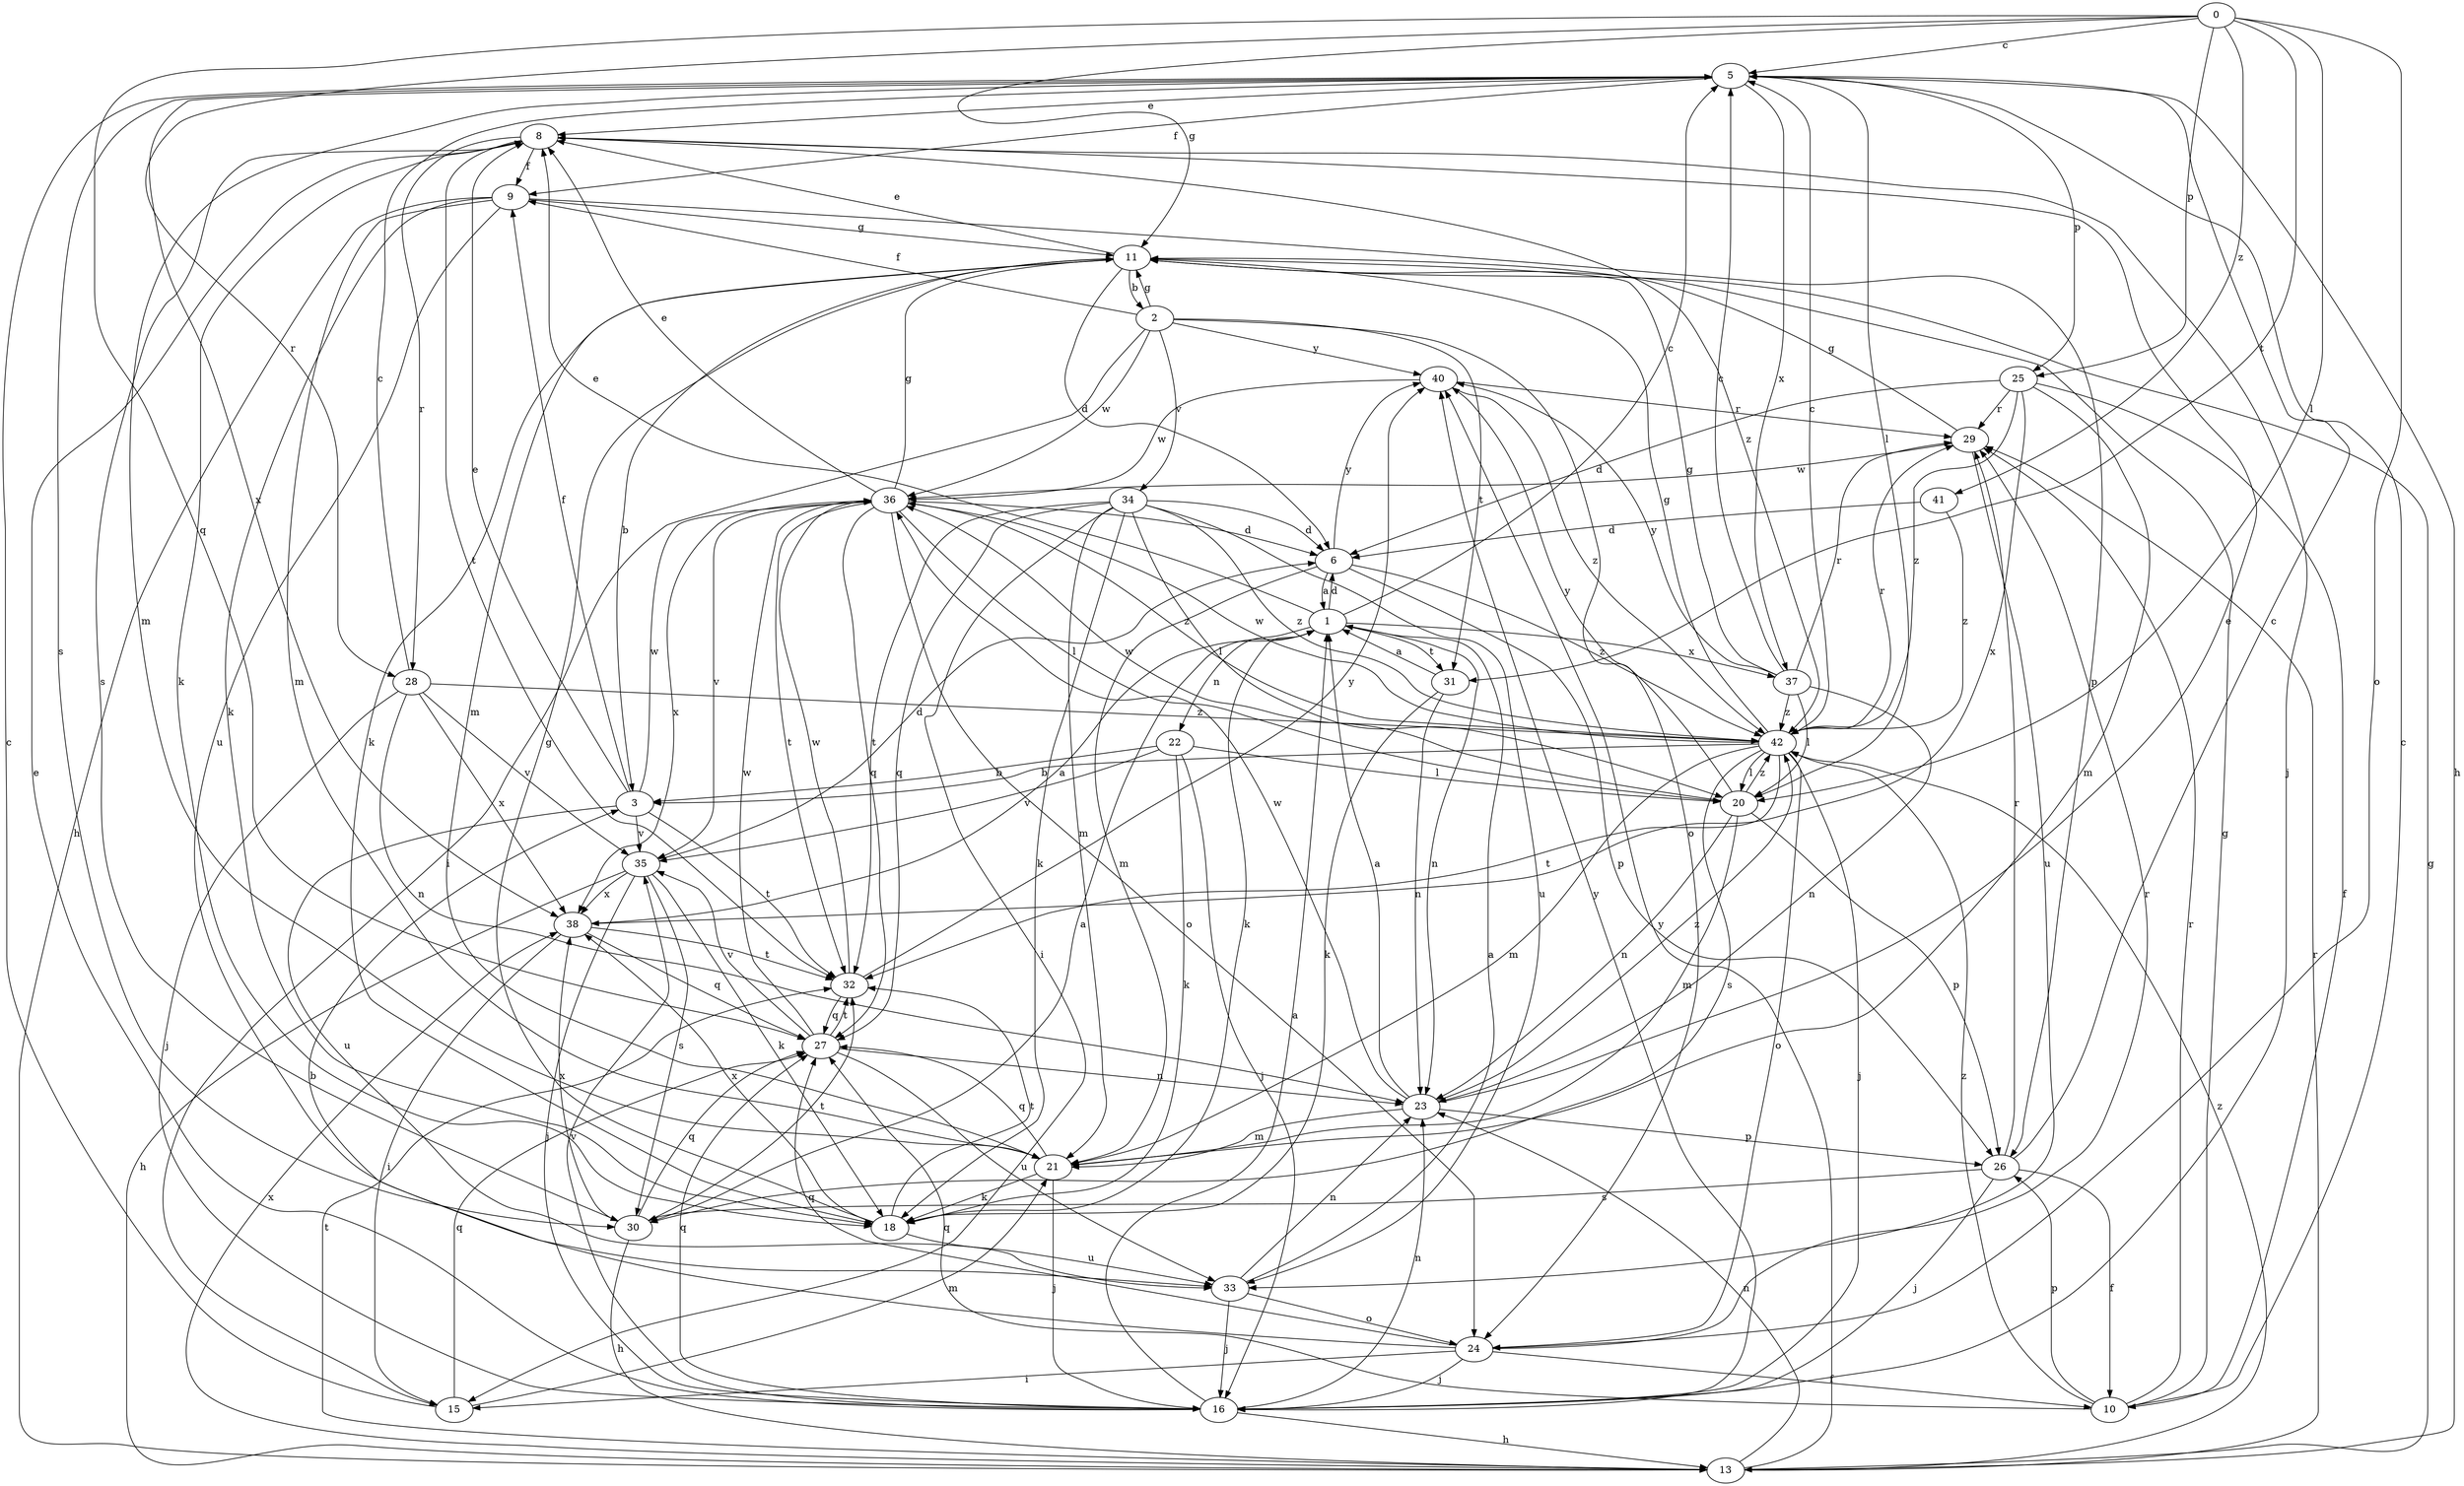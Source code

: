 strict digraph  {
0;
1;
2;
3;
5;
6;
8;
9;
10;
11;
13;
15;
16;
18;
20;
21;
22;
23;
24;
25;
26;
27;
28;
29;
30;
31;
32;
33;
34;
35;
36;
37;
38;
40;
41;
42;
0 -> 5  [label=c];
0 -> 11  [label=g];
0 -> 20  [label=l];
0 -> 24  [label=o];
0 -> 25  [label=p];
0 -> 27  [label=q];
0 -> 28  [label=r];
0 -> 31  [label=t];
0 -> 41  [label=z];
1 -> 5  [label=c];
1 -> 6  [label=d];
1 -> 8  [label=e];
1 -> 18  [label=k];
1 -> 22  [label=n];
1 -> 23  [label=n];
1 -> 31  [label=t];
1 -> 37  [label=x];
2 -> 9  [label=f];
2 -> 11  [label=g];
2 -> 15  [label=i];
2 -> 24  [label=o];
2 -> 31  [label=t];
2 -> 34  [label=v];
2 -> 36  [label=w];
2 -> 40  [label=y];
3 -> 8  [label=e];
3 -> 9  [label=f];
3 -> 32  [label=t];
3 -> 33  [label=u];
3 -> 35  [label=v];
3 -> 36  [label=w];
5 -> 8  [label=e];
5 -> 9  [label=f];
5 -> 13  [label=h];
5 -> 20  [label=l];
5 -> 21  [label=m];
5 -> 25  [label=p];
5 -> 30  [label=s];
5 -> 37  [label=x];
5 -> 38  [label=x];
6 -> 1  [label=a];
6 -> 21  [label=m];
6 -> 26  [label=p];
6 -> 40  [label=y];
6 -> 42  [label=z];
8 -> 9  [label=f];
8 -> 16  [label=j];
8 -> 18  [label=k];
8 -> 28  [label=r];
8 -> 30  [label=s];
8 -> 32  [label=t];
8 -> 42  [label=z];
9 -> 11  [label=g];
9 -> 13  [label=h];
9 -> 18  [label=k];
9 -> 21  [label=m];
9 -> 26  [label=p];
9 -> 33  [label=u];
10 -> 5  [label=c];
10 -> 11  [label=g];
10 -> 26  [label=p];
10 -> 27  [label=q];
10 -> 29  [label=r];
10 -> 42  [label=z];
11 -> 2  [label=b];
11 -> 3  [label=b];
11 -> 6  [label=d];
11 -> 8  [label=e];
11 -> 18  [label=k];
11 -> 21  [label=m];
13 -> 11  [label=g];
13 -> 23  [label=n];
13 -> 29  [label=r];
13 -> 32  [label=t];
13 -> 38  [label=x];
13 -> 40  [label=y];
13 -> 42  [label=z];
15 -> 5  [label=c];
15 -> 21  [label=m];
15 -> 27  [label=q];
16 -> 1  [label=a];
16 -> 8  [label=e];
16 -> 13  [label=h];
16 -> 23  [label=n];
16 -> 27  [label=q];
16 -> 35  [label=v];
16 -> 40  [label=y];
18 -> 11  [label=g];
18 -> 32  [label=t];
18 -> 33  [label=u];
18 -> 38  [label=x];
20 -> 21  [label=m];
20 -> 23  [label=n];
20 -> 26  [label=p];
20 -> 36  [label=w];
20 -> 40  [label=y];
20 -> 42  [label=z];
21 -> 16  [label=j];
21 -> 18  [label=k];
21 -> 27  [label=q];
22 -> 3  [label=b];
22 -> 16  [label=j];
22 -> 18  [label=k];
22 -> 20  [label=l];
22 -> 35  [label=v];
23 -> 1  [label=a];
23 -> 8  [label=e];
23 -> 21  [label=m];
23 -> 26  [label=p];
23 -> 36  [label=w];
23 -> 42  [label=z];
24 -> 3  [label=b];
24 -> 10  [label=f];
24 -> 15  [label=i];
24 -> 16  [label=j];
24 -> 27  [label=q];
24 -> 29  [label=r];
25 -> 6  [label=d];
25 -> 10  [label=f];
25 -> 21  [label=m];
25 -> 29  [label=r];
25 -> 38  [label=x];
25 -> 42  [label=z];
26 -> 5  [label=c];
26 -> 10  [label=f];
26 -> 16  [label=j];
26 -> 29  [label=r];
26 -> 30  [label=s];
27 -> 23  [label=n];
27 -> 32  [label=t];
27 -> 33  [label=u];
27 -> 35  [label=v];
27 -> 36  [label=w];
28 -> 5  [label=c];
28 -> 16  [label=j];
28 -> 23  [label=n];
28 -> 35  [label=v];
28 -> 38  [label=x];
28 -> 42  [label=z];
29 -> 11  [label=g];
29 -> 33  [label=u];
29 -> 36  [label=w];
30 -> 1  [label=a];
30 -> 13  [label=h];
30 -> 27  [label=q];
30 -> 32  [label=t];
30 -> 38  [label=x];
31 -> 1  [label=a];
31 -> 18  [label=k];
31 -> 23  [label=n];
32 -> 27  [label=q];
32 -> 36  [label=w];
32 -> 40  [label=y];
33 -> 1  [label=a];
33 -> 16  [label=j];
33 -> 23  [label=n];
33 -> 24  [label=o];
34 -> 6  [label=d];
34 -> 15  [label=i];
34 -> 18  [label=k];
34 -> 20  [label=l];
34 -> 21  [label=m];
34 -> 27  [label=q];
34 -> 32  [label=t];
34 -> 33  [label=u];
34 -> 42  [label=z];
35 -> 6  [label=d];
35 -> 13  [label=h];
35 -> 16  [label=j];
35 -> 18  [label=k];
35 -> 30  [label=s];
35 -> 38  [label=x];
36 -> 6  [label=d];
36 -> 8  [label=e];
36 -> 11  [label=g];
36 -> 20  [label=l];
36 -> 24  [label=o];
36 -> 27  [label=q];
36 -> 32  [label=t];
36 -> 35  [label=v];
36 -> 38  [label=x];
36 -> 42  [label=z];
37 -> 5  [label=c];
37 -> 11  [label=g];
37 -> 20  [label=l];
37 -> 23  [label=n];
37 -> 29  [label=r];
37 -> 40  [label=y];
37 -> 42  [label=z];
38 -> 1  [label=a];
38 -> 15  [label=i];
38 -> 27  [label=q];
38 -> 32  [label=t];
40 -> 29  [label=r];
40 -> 36  [label=w];
40 -> 42  [label=z];
41 -> 6  [label=d];
41 -> 42  [label=z];
42 -> 3  [label=b];
42 -> 5  [label=c];
42 -> 11  [label=g];
42 -> 16  [label=j];
42 -> 20  [label=l];
42 -> 21  [label=m];
42 -> 24  [label=o];
42 -> 29  [label=r];
42 -> 30  [label=s];
42 -> 32  [label=t];
42 -> 36  [label=w];
}
